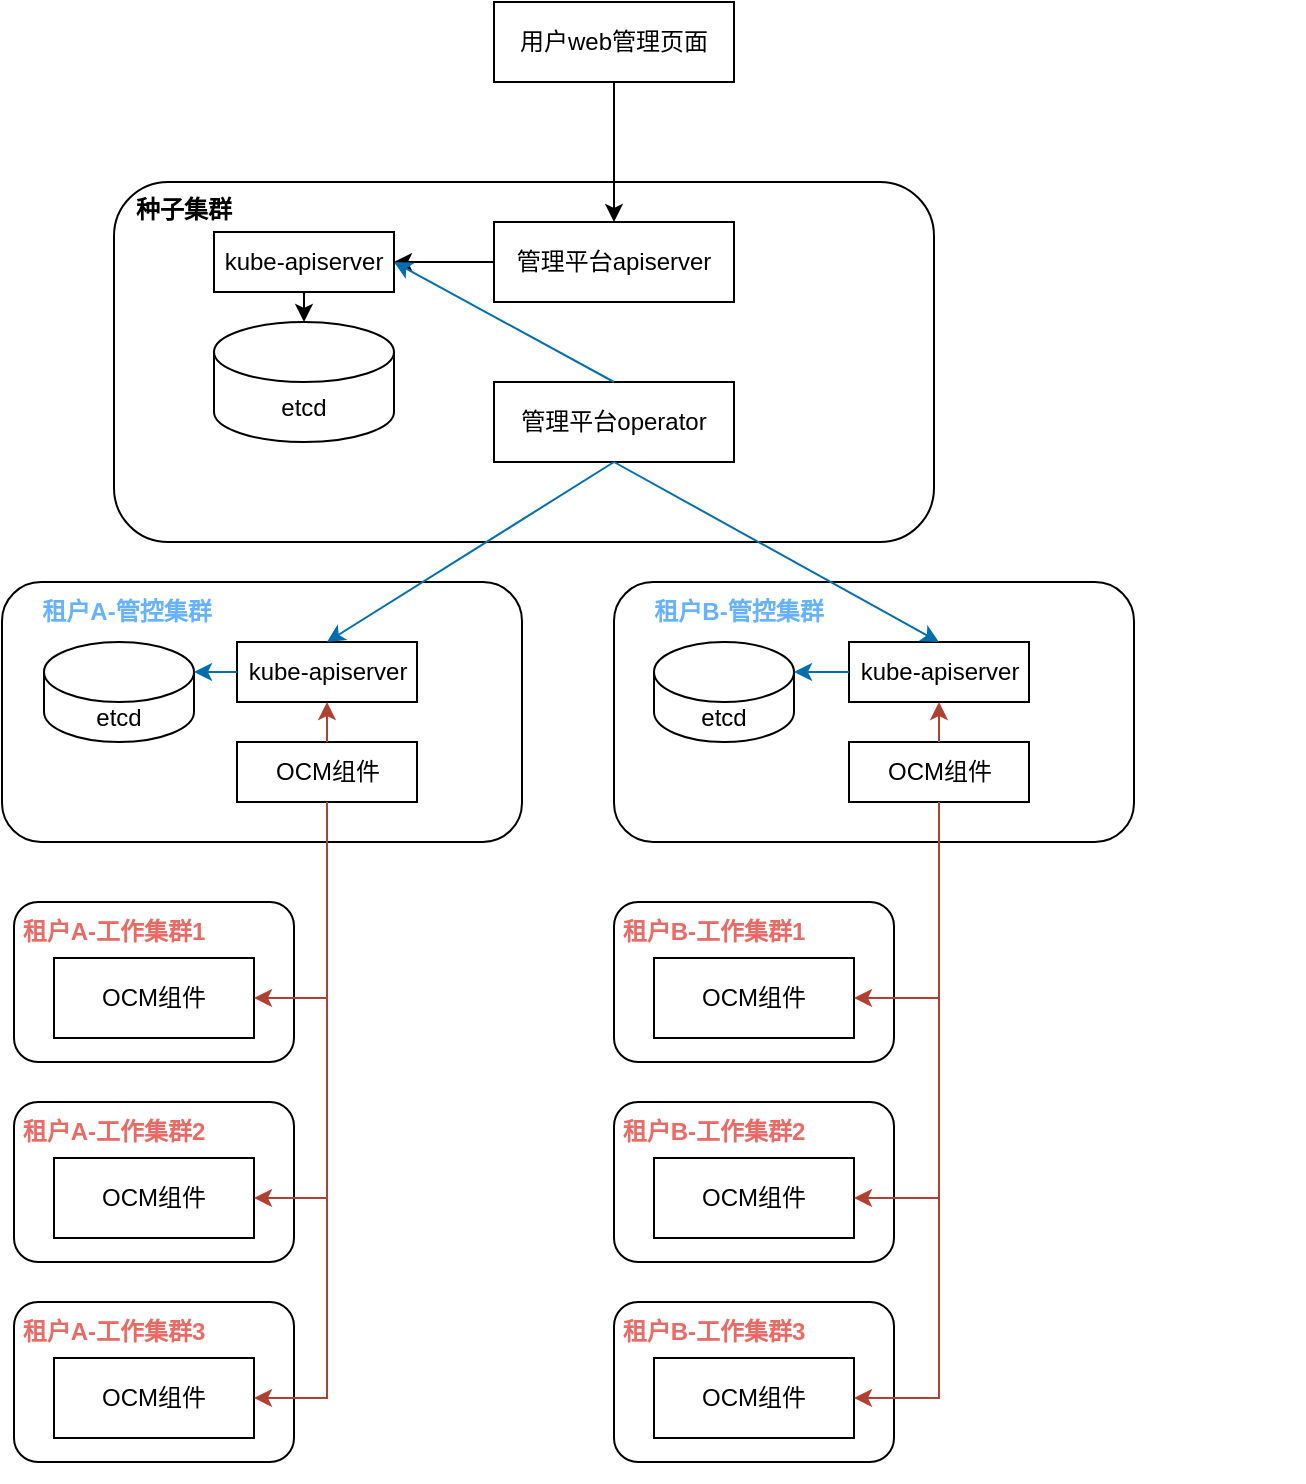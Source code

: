 <mxfile version="22.0.0" type="github" pages="4">
  <diagram name="第 1 页" id="I3tvPYe_hqUNP-2u3Nn1">
    <mxGraphModel dx="910" dy="506" grid="1" gridSize="10" guides="1" tooltips="1" connect="1" arrows="1" fold="1" page="1" pageScale="1" pageWidth="827" pageHeight="1169" math="0" shadow="0">
      <root>
        <mxCell id="0" />
        <mxCell id="1" parent="0" />
        <mxCell id="ROSaBn7puyKcPRpW4NTf-108" value="" style="rounded=1;whiteSpace=wrap;html=1;" parent="1" vertex="1">
          <mxGeometry x="160" y="640" width="140" height="80" as="geometry" />
        </mxCell>
        <mxCell id="ROSaBn7puyKcPRpW4NTf-6" value="" style="rounded=1;whiteSpace=wrap;html=1;" parent="1" vertex="1">
          <mxGeometry x="210" y="280" width="410" height="180" as="geometry" />
        </mxCell>
        <mxCell id="ROSaBn7puyKcPRpW4NTf-3" value="用户web管理页面" style="rounded=0;whiteSpace=wrap;html=1;" parent="1" vertex="1">
          <mxGeometry x="400" y="190" width="120" height="40" as="geometry" />
        </mxCell>
        <mxCell id="ROSaBn7puyKcPRpW4NTf-5" value="管理平台apiserver" style="rounded=0;whiteSpace=wrap;html=1;" parent="1" vertex="1">
          <mxGeometry x="400" y="300" width="120" height="40" as="geometry" />
        </mxCell>
        <mxCell id="ROSaBn7puyKcPRpW4NTf-7" value="管理平台operator" style="rounded=0;whiteSpace=wrap;html=1;" parent="1" vertex="1">
          <mxGeometry x="400" y="380" width="120" height="40" as="geometry" />
        </mxCell>
        <mxCell id="ROSaBn7puyKcPRpW4NTf-8" value="etcd" style="shape=cylinder3;whiteSpace=wrap;html=1;boundedLbl=1;backgroundOutline=1;size=15;" parent="1" vertex="1">
          <mxGeometry x="260" y="350" width="90" height="60" as="geometry" />
        </mxCell>
        <mxCell id="ROSaBn7puyKcPRpW4NTf-9" value="&lt;b&gt;种子集群&lt;/b&gt;" style="text;html=1;strokeColor=none;fillColor=none;align=center;verticalAlign=middle;whiteSpace=wrap;rounded=0;" parent="1" vertex="1">
          <mxGeometry x="210" y="284" width="70" height="20" as="geometry" />
        </mxCell>
        <mxCell id="ROSaBn7puyKcPRpW4NTf-10" value="" style="endArrow=classic;html=1;rounded=0;exitX=0;exitY=0.5;exitDx=0;exitDy=0;entryX=1;entryY=0.5;entryDx=0;entryDy=0;" parent="1" source="ROSaBn7puyKcPRpW4NTf-5" target="LEN9RkDW1CYu-k2yQWUM-1" edge="1">
          <mxGeometry width="50" height="50" relative="1" as="geometry">
            <mxPoint x="50" y="390" as="sourcePoint" />
            <mxPoint x="100" y="340" as="targetPoint" />
          </mxGeometry>
        </mxCell>
        <mxCell id="ROSaBn7puyKcPRpW4NTf-11" value="" style="endArrow=classic;html=1;rounded=0;exitX=0.5;exitY=1;exitDx=0;exitDy=0;" parent="1" source="ROSaBn7puyKcPRpW4NTf-3" target="ROSaBn7puyKcPRpW4NTf-5" edge="1">
          <mxGeometry width="50" height="50" relative="1" as="geometry">
            <mxPoint x="630" y="220" as="sourcePoint" />
            <mxPoint x="680" y="170" as="targetPoint" />
          </mxGeometry>
        </mxCell>
        <mxCell id="ROSaBn7puyKcPRpW4NTf-12" value="" style="endArrow=classic;html=1;rounded=0;entryX=1;entryY=0.5;entryDx=0;entryDy=0;fillColor=#1ba1e2;strokeColor=#006EAF;exitX=0.5;exitY=0;exitDx=0;exitDy=0;" parent="1" source="ROSaBn7puyKcPRpW4NTf-7" target="LEN9RkDW1CYu-k2yQWUM-1" edge="1">
          <mxGeometry width="50" height="50" relative="1" as="geometry">
            <mxPoint x="570" y="580" as="sourcePoint" />
            <mxPoint x="620" y="530" as="targetPoint" />
          </mxGeometry>
        </mxCell>
        <mxCell id="ROSaBn7puyKcPRpW4NTf-35" value="" style="group" parent="1" vertex="1" connectable="0">
          <mxGeometry x="190" y="490" width="615" height="440" as="geometry" />
        </mxCell>
        <mxCell id="ROSaBn7puyKcPRpW4NTf-36" value="" style="rounded=1;whiteSpace=wrap;html=1;" parent="ROSaBn7puyKcPRpW4NTf-35" vertex="1">
          <mxGeometry x="-36" y="-10" width="260" height="130" as="geometry" />
        </mxCell>
        <mxCell id="ROSaBn7puyKcPRpW4NTf-38" value="OCM组件" style="rounded=0;whiteSpace=wrap;html=1;" parent="ROSaBn7puyKcPRpW4NTf-35" vertex="1">
          <mxGeometry x="81.5" y="70" width="90" height="30" as="geometry" />
        </mxCell>
        <mxCell id="ROSaBn7puyKcPRpW4NTf-40" value="kube-apiserver" style="rounded=0;whiteSpace=wrap;html=1;" parent="ROSaBn7puyKcPRpW4NTf-35" vertex="1">
          <mxGeometry x="81.5" y="20" width="90" height="30" as="geometry" />
        </mxCell>
        <mxCell id="ROSaBn7puyKcPRpW4NTf-42" value="&lt;font&gt;&lt;b&gt;租户A-管控集群&lt;/b&gt;&lt;/font&gt;" style="text;html=1;strokeColor=none;fillColor=none;align=center;verticalAlign=middle;whiteSpace=wrap;rounded=0;fontColor=#66B2FF;" parent="ROSaBn7puyKcPRpW4NTf-35" vertex="1">
          <mxGeometry x="-21" y="-10" width="95" height="30" as="geometry" />
        </mxCell>
        <mxCell id="ROSaBn7puyKcPRpW4NTf-71" value="etcd" style="shape=cylinder3;whiteSpace=wrap;html=1;boundedLbl=1;backgroundOutline=1;size=15;" parent="ROSaBn7puyKcPRpW4NTf-35" vertex="1">
          <mxGeometry x="-15" y="20" width="75" height="50" as="geometry" />
        </mxCell>
        <mxCell id="ROSaBn7puyKcPRpW4NTf-78" value="" style="rounded=1;whiteSpace=wrap;html=1;" parent="ROSaBn7puyKcPRpW4NTf-35" vertex="1">
          <mxGeometry x="270" y="-10" width="260" height="130" as="geometry" />
        </mxCell>
        <mxCell id="ROSaBn7puyKcPRpW4NTf-79" value="OCM组件" style="rounded=0;whiteSpace=wrap;html=1;" parent="ROSaBn7puyKcPRpW4NTf-35" vertex="1">
          <mxGeometry x="387.5" y="70" width="90" height="30" as="geometry" />
        </mxCell>
        <mxCell id="ROSaBn7puyKcPRpW4NTf-80" value="kube-apiserver" style="rounded=0;whiteSpace=wrap;html=1;" parent="ROSaBn7puyKcPRpW4NTf-35" vertex="1">
          <mxGeometry x="387.5" y="20" width="90" height="30" as="geometry" />
        </mxCell>
        <mxCell id="ROSaBn7puyKcPRpW4NTf-81" value="&lt;font&gt;&lt;b&gt;租户B-管控集群&lt;/b&gt;&lt;/font&gt;" style="text;html=1;strokeColor=none;fillColor=none;align=center;verticalAlign=middle;whiteSpace=wrap;rounded=0;fontColor=#66B2FF;" parent="ROSaBn7puyKcPRpW4NTf-35" vertex="1">
          <mxGeometry x="285" y="-10" width="95" height="30" as="geometry" />
        </mxCell>
        <mxCell id="ROSaBn7puyKcPRpW4NTf-82" value="etcd" style="shape=cylinder3;whiteSpace=wrap;html=1;boundedLbl=1;backgroundOutline=1;size=15;" parent="ROSaBn7puyKcPRpW4NTf-35" vertex="1">
          <mxGeometry x="290" y="20" width="70" height="50" as="geometry" />
        </mxCell>
        <mxCell id="ROSaBn7puyKcPRpW4NTf-109" value="&lt;font color=&quot;#ea6b66&quot;&gt;&lt;b&gt;租户A-工作集群1&lt;/b&gt;&lt;/font&gt;" style="text;html=1;strokeColor=none;fillColor=none;align=center;verticalAlign=middle;whiteSpace=wrap;rounded=0;" parent="ROSaBn7puyKcPRpW4NTf-35" vertex="1">
          <mxGeometry x="-30" y="150" width="100" height="30" as="geometry" />
        </mxCell>
        <mxCell id="ROSaBn7puyKcPRpW4NTf-118" value="" style="rounded=1;whiteSpace=wrap;html=1;" parent="ROSaBn7puyKcPRpW4NTf-35" vertex="1">
          <mxGeometry x="270" y="150" width="140" height="80" as="geometry" />
        </mxCell>
        <mxCell id="ROSaBn7puyKcPRpW4NTf-119" value="&lt;font color=&quot;#ea6b66&quot;&gt;&lt;b&gt;租户B-工作集群1&lt;/b&gt;&lt;/font&gt;" style="text;html=1;strokeColor=none;fillColor=none;align=center;verticalAlign=middle;whiteSpace=wrap;rounded=0;" parent="ROSaBn7puyKcPRpW4NTf-35" vertex="1">
          <mxGeometry x="270" y="150" width="100" height="30" as="geometry" />
        </mxCell>
        <mxCell id="ROSaBn7puyKcPRpW4NTf-120" value="OCM组件" style="rounded=0;whiteSpace=wrap;html=1;" parent="ROSaBn7puyKcPRpW4NTf-35" vertex="1">
          <mxGeometry x="290" y="178" width="100" height="40" as="geometry" />
        </mxCell>
        <mxCell id="ROSaBn7puyKcPRpW4NTf-121" value="" style="rounded=1;whiteSpace=wrap;html=1;" parent="ROSaBn7puyKcPRpW4NTf-35" vertex="1">
          <mxGeometry x="270" y="250" width="140" height="80" as="geometry" />
        </mxCell>
        <mxCell id="ROSaBn7puyKcPRpW4NTf-122" value="&lt;font color=&quot;#ea6b66&quot;&gt;&lt;b&gt;租户B-工作集群2&lt;/b&gt;&lt;/font&gt;" style="text;html=1;strokeColor=none;fillColor=none;align=center;verticalAlign=middle;whiteSpace=wrap;rounded=0;" parent="ROSaBn7puyKcPRpW4NTf-35" vertex="1">
          <mxGeometry x="270" y="250" width="100" height="30" as="geometry" />
        </mxCell>
        <mxCell id="ROSaBn7puyKcPRpW4NTf-123" value="OCM组件" style="rounded=0;whiteSpace=wrap;html=1;" parent="ROSaBn7puyKcPRpW4NTf-35" vertex="1">
          <mxGeometry x="290" y="278" width="100" height="40" as="geometry" />
        </mxCell>
        <mxCell id="ROSaBn7puyKcPRpW4NTf-124" value="" style="rounded=1;whiteSpace=wrap;html=1;" parent="ROSaBn7puyKcPRpW4NTf-35" vertex="1">
          <mxGeometry x="270" y="350" width="140" height="80" as="geometry" />
        </mxCell>
        <mxCell id="ROSaBn7puyKcPRpW4NTf-125" value="&lt;font color=&quot;#ea6b66&quot;&gt;&lt;b&gt;租户B-工作集群3&lt;/b&gt;&lt;/font&gt;" style="text;html=1;strokeColor=none;fillColor=none;align=center;verticalAlign=middle;whiteSpace=wrap;rounded=0;" parent="ROSaBn7puyKcPRpW4NTf-35" vertex="1">
          <mxGeometry x="270" y="350" width="100" height="30" as="geometry" />
        </mxCell>
        <mxCell id="ROSaBn7puyKcPRpW4NTf-126" value="OCM组件" style="rounded=0;whiteSpace=wrap;html=1;" parent="ROSaBn7puyKcPRpW4NTf-35" vertex="1">
          <mxGeometry x="290" y="378" width="100" height="40" as="geometry" />
        </mxCell>
        <mxCell id="ROSaBn7puyKcPRpW4NTf-127" value="" style="endArrow=classic;html=1;rounded=0;exitX=0.5;exitY=1;exitDx=0;exitDy=0;entryX=1;entryY=0.5;entryDx=0;entryDy=0;edgeStyle=orthogonalEdgeStyle;fillColor=#fad9d5;strokeColor=#ae4132;" parent="ROSaBn7puyKcPRpW4NTf-35" source="ROSaBn7puyKcPRpW4NTf-79" target="ROSaBn7puyKcPRpW4NTf-120" edge="1">
          <mxGeometry width="50" height="50" relative="1" as="geometry">
            <mxPoint x="580" y="290" as="sourcePoint" />
            <mxPoint x="630" y="240" as="targetPoint" />
          </mxGeometry>
        </mxCell>
        <mxCell id="ROSaBn7puyKcPRpW4NTf-128" value="" style="endArrow=classic;html=1;rounded=0;exitX=0.5;exitY=1;exitDx=0;exitDy=0;entryX=1;entryY=0.5;entryDx=0;entryDy=0;edgeStyle=orthogonalEdgeStyle;fillColor=#fad9d5;strokeColor=#ae4132;" parent="ROSaBn7puyKcPRpW4NTf-35" source="ROSaBn7puyKcPRpW4NTf-79" target="ROSaBn7puyKcPRpW4NTf-123" edge="1">
          <mxGeometry width="50" height="50" relative="1" as="geometry">
            <mxPoint x="443" y="110" as="sourcePoint" />
            <mxPoint x="400" y="208" as="targetPoint" />
          </mxGeometry>
        </mxCell>
        <mxCell id="ROSaBn7puyKcPRpW4NTf-129" value="" style="endArrow=classic;html=1;rounded=0;entryX=1;entryY=0.5;entryDx=0;entryDy=0;edgeStyle=orthogonalEdgeStyle;fillColor=#fad9d5;strokeColor=#ae4132;" parent="ROSaBn7puyKcPRpW4NTf-35" source="ROSaBn7puyKcPRpW4NTf-79" target="ROSaBn7puyKcPRpW4NTf-126" edge="1">
          <mxGeometry width="50" height="50" relative="1" as="geometry">
            <mxPoint x="443" y="110" as="sourcePoint" />
            <mxPoint x="400" y="308" as="targetPoint" />
          </mxGeometry>
        </mxCell>
        <mxCell id="ROSaBn7puyKcPRpW4NTf-130" value="" style="endArrow=classic;html=1;rounded=0;exitX=0;exitY=0.5;exitDx=0;exitDy=0;entryX=1;entryY=0;entryDx=0;entryDy=15;entryPerimeter=0;fillColor=#1ba1e2;strokeColor=#006EAF;" parent="ROSaBn7puyKcPRpW4NTf-35" source="ROSaBn7puyKcPRpW4NTf-40" target="ROSaBn7puyKcPRpW4NTf-71" edge="1">
          <mxGeometry width="50" height="50" relative="1" as="geometry">
            <mxPoint x="190" y="210" as="sourcePoint" />
            <mxPoint x="240" y="160" as="targetPoint" />
          </mxGeometry>
        </mxCell>
        <mxCell id="ROSaBn7puyKcPRpW4NTf-131" value="" style="endArrow=classic;html=1;rounded=0;fillColor=#fad9d5;strokeColor=#ae4132;entryX=0.5;entryY=1;entryDx=0;entryDy=0;exitX=0.5;exitY=0;exitDx=0;exitDy=0;" parent="ROSaBn7puyKcPRpW4NTf-35" source="ROSaBn7puyKcPRpW4NTf-38" target="ROSaBn7puyKcPRpW4NTf-40" edge="1">
          <mxGeometry width="50" height="50" relative="1" as="geometry">
            <mxPoint x="170" y="190" as="sourcePoint" />
            <mxPoint x="220" y="140" as="targetPoint" />
          </mxGeometry>
        </mxCell>
        <mxCell id="ROSaBn7puyKcPRpW4NTf-132" value="" style="endArrow=classic;html=1;rounded=0;exitX=0;exitY=0.5;exitDx=0;exitDy=0;entryX=1;entryY=0;entryDx=0;entryDy=15;entryPerimeter=0;fillColor=#1ba1e2;strokeColor=#006EAF;" parent="ROSaBn7puyKcPRpW4NTf-35" source="ROSaBn7puyKcPRpW4NTf-80" target="ROSaBn7puyKcPRpW4NTf-82" edge="1">
          <mxGeometry width="50" height="50" relative="1" as="geometry">
            <mxPoint x="620" as="sourcePoint" />
            <mxPoint x="670" y="-50" as="targetPoint" />
          </mxGeometry>
        </mxCell>
        <mxCell id="LEN9RkDW1CYu-k2yQWUM-2" value="" style="endArrow=classic;html=1;rounded=0;fillColor=#fad9d5;strokeColor=#ae4132;entryX=0.5;entryY=1;entryDx=0;entryDy=0;exitX=0.5;exitY=0;exitDx=0;exitDy=0;" parent="ROSaBn7puyKcPRpW4NTf-35" source="ROSaBn7puyKcPRpW4NTf-79" target="ROSaBn7puyKcPRpW4NTf-80" edge="1">
          <mxGeometry width="50" height="50" relative="1" as="geometry">
            <mxPoint x="137" y="80" as="sourcePoint" />
            <mxPoint x="137" y="60" as="targetPoint" />
          </mxGeometry>
        </mxCell>
        <mxCell id="ROSaBn7puyKcPRpW4NTf-15" value="" style="endArrow=classic;html=1;rounded=0;exitX=0.5;exitY=1;exitDx=0;exitDy=0;entryX=0.5;entryY=0;entryDx=0;entryDy=0;fillColor=#1ba1e2;strokeColor=#006EAF;" parent="1" source="ROSaBn7puyKcPRpW4NTf-7" target="ROSaBn7puyKcPRpW4NTf-40" edge="1">
          <mxGeometry width="50" height="50" relative="1" as="geometry">
            <mxPoint x="500" y="600" as="sourcePoint" />
            <mxPoint x="426.957" y="515" as="targetPoint" />
          </mxGeometry>
        </mxCell>
        <mxCell id="ROSaBn7puyKcPRpW4NTf-83" value="" style="endArrow=classic;html=1;rounded=0;entryX=0.5;entryY=0;entryDx=0;entryDy=0;fillColor=#1ba1e2;strokeColor=#006EAF;" parent="1" target="ROSaBn7puyKcPRpW4NTf-80" edge="1">
          <mxGeometry width="50" height="50" relative="1" as="geometry">
            <mxPoint x="460" y="420" as="sourcePoint" />
            <mxPoint x="343" y="550" as="targetPoint" />
          </mxGeometry>
        </mxCell>
        <mxCell id="ROSaBn7puyKcPRpW4NTf-106" value="OCM组件" style="rounded=0;whiteSpace=wrap;html=1;" parent="1" vertex="1">
          <mxGeometry x="180" y="668" width="100" height="40" as="geometry" />
        </mxCell>
        <mxCell id="ROSaBn7puyKcPRpW4NTf-107" value="" style="endArrow=classic;html=1;rounded=0;exitX=0.5;exitY=1;exitDx=0;exitDy=0;entryX=1;entryY=0.5;entryDx=0;entryDy=0;edgeStyle=orthogonalEdgeStyle;fillColor=#fad9d5;strokeColor=#ae4132;" parent="1" source="ROSaBn7puyKcPRpW4NTf-38" target="ROSaBn7puyKcPRpW4NTf-106" edge="1">
          <mxGeometry width="50" height="50" relative="1" as="geometry">
            <mxPoint x="480" y="750" as="sourcePoint" />
            <mxPoint x="530" y="700" as="targetPoint" />
          </mxGeometry>
        </mxCell>
        <mxCell id="ROSaBn7puyKcPRpW4NTf-110" value="" style="rounded=1;whiteSpace=wrap;html=1;" parent="1" vertex="1">
          <mxGeometry x="160" y="740" width="140" height="80" as="geometry" />
        </mxCell>
        <mxCell id="ROSaBn7puyKcPRpW4NTf-111" value="&lt;font color=&quot;#ea6b66&quot;&gt;&lt;b&gt;租户A-工作集群2&lt;/b&gt;&lt;/font&gt;" style="text;html=1;strokeColor=none;fillColor=none;align=center;verticalAlign=middle;whiteSpace=wrap;rounded=0;" parent="1" vertex="1">
          <mxGeometry x="160" y="740" width="100" height="30" as="geometry" />
        </mxCell>
        <mxCell id="ROSaBn7puyKcPRpW4NTf-112" value="OCM组件" style="rounded=0;whiteSpace=wrap;html=1;" parent="1" vertex="1">
          <mxGeometry x="180" y="768" width="100" height="40" as="geometry" />
        </mxCell>
        <mxCell id="ROSaBn7puyKcPRpW4NTf-113" value="" style="rounded=1;whiteSpace=wrap;html=1;" parent="1" vertex="1">
          <mxGeometry x="160" y="840" width="140" height="80" as="geometry" />
        </mxCell>
        <mxCell id="ROSaBn7puyKcPRpW4NTf-114" value="&lt;font color=&quot;#ea6b66&quot;&gt;&lt;b&gt;租户A-工作集群3&lt;/b&gt;&lt;/font&gt;" style="text;html=1;strokeColor=none;fillColor=none;align=center;verticalAlign=middle;whiteSpace=wrap;rounded=0;" parent="1" vertex="1">
          <mxGeometry x="160" y="840" width="100" height="30" as="geometry" />
        </mxCell>
        <mxCell id="ROSaBn7puyKcPRpW4NTf-115" value="OCM组件" style="rounded=0;whiteSpace=wrap;html=1;" parent="1" vertex="1">
          <mxGeometry x="180" y="868" width="100" height="40" as="geometry" />
        </mxCell>
        <mxCell id="ROSaBn7puyKcPRpW4NTf-116" value="" style="endArrow=classic;html=1;rounded=0;exitX=0.5;exitY=1;exitDx=0;exitDy=0;entryX=1;entryY=0.5;entryDx=0;entryDy=0;edgeStyle=orthogonalEdgeStyle;fillColor=#fad9d5;strokeColor=#ae4132;" parent="1" source="ROSaBn7puyKcPRpW4NTf-38" target="ROSaBn7puyKcPRpW4NTf-112" edge="1">
          <mxGeometry width="50" height="50" relative="1" as="geometry">
            <mxPoint x="400" y="790" as="sourcePoint" />
            <mxPoint x="450" y="740" as="targetPoint" />
          </mxGeometry>
        </mxCell>
        <mxCell id="ROSaBn7puyKcPRpW4NTf-117" value="" style="endArrow=classic;html=1;rounded=0;exitX=0.5;exitY=1;exitDx=0;exitDy=0;entryX=1;entryY=0.5;entryDx=0;entryDy=0;edgeStyle=orthogonalEdgeStyle;fillColor=#fad9d5;strokeColor=#ae4132;" parent="1" source="ROSaBn7puyKcPRpW4NTf-38" target="ROSaBn7puyKcPRpW4NTf-115" edge="1">
          <mxGeometry width="50" height="50" relative="1" as="geometry">
            <mxPoint x="327" y="600" as="sourcePoint" />
            <mxPoint x="290" y="798" as="targetPoint" />
          </mxGeometry>
        </mxCell>
        <mxCell id="ROSaBn7puyKcPRpW4NTf-134" style="edgeStyle=orthogonalEdgeStyle;rounded=0;orthogonalLoop=1;jettySize=auto;html=1;exitX=0.5;exitY=1;exitDx=0;exitDy=0;" parent="1" source="ROSaBn7puyKcPRpW4NTf-9" target="ROSaBn7puyKcPRpW4NTf-9" edge="1">
          <mxGeometry relative="1" as="geometry" />
        </mxCell>
        <mxCell id="LEN9RkDW1CYu-k2yQWUM-1" value="kube-apiserver" style="rounded=0;whiteSpace=wrap;html=1;" parent="1" vertex="1">
          <mxGeometry x="260" y="305" width="90" height="30" as="geometry" />
        </mxCell>
        <mxCell id="LEN9RkDW1CYu-k2yQWUM-3" value="" style="endArrow=classic;html=1;rounded=0;exitX=0.5;exitY=1;exitDx=0;exitDy=0;entryX=0.5;entryY=0;entryDx=0;entryDy=0;entryPerimeter=0;" parent="1" source="LEN9RkDW1CYu-k2yQWUM-1" target="ROSaBn7puyKcPRpW4NTf-8" edge="1">
          <mxGeometry width="50" height="50" relative="1" as="geometry">
            <mxPoint x="410" y="330" as="sourcePoint" />
            <mxPoint x="360" y="330" as="targetPoint" />
          </mxGeometry>
        </mxCell>
      </root>
    </mxGraphModel>
  </diagram>
  <diagram name="第 1 页 的副本" id="-wDqcP_Z-9ZeJVgn1YTT">
    <mxGraphModel dx="1399" dy="780" grid="1" gridSize="10" guides="1" tooltips="1" connect="1" arrows="1" fold="1" page="1" pageScale="1" pageWidth="827" pageHeight="1169" math="0" shadow="0">
      <root>
        <mxCell id="WfjRmUsj9idIZMXvpsg1-0" />
        <mxCell id="WfjRmUsj9idIZMXvpsg1-1" parent="WfjRmUsj9idIZMXvpsg1-0" />
        <mxCell id="H6F04bBXB8hRiF_oLVBy-33" value="" style="group" vertex="1" connectable="0" parent="WfjRmUsj9idIZMXvpsg1-1">
          <mxGeometry x="60" y="508" width="280" height="520" as="geometry" />
        </mxCell>
        <mxCell id="H6F04bBXB8hRiF_oLVBy-14" value="" style="group" vertex="1" connectable="0" parent="H6F04bBXB8hRiF_oLVBy-33">
          <mxGeometry width="280" height="130" as="geometry" />
        </mxCell>
        <mxCell id="WfjRmUsj9idIZMXvpsg1-13" value="" style="rounded=1;whiteSpace=wrap;html=1;" vertex="1" parent="H6F04bBXB8hRiF_oLVBy-14">
          <mxGeometry width="280" height="130" as="geometry" />
        </mxCell>
        <mxCell id="WfjRmUsj9idIZMXvpsg1-14" value="OCM组件" style="rounded=0;whiteSpace=wrap;html=1;fontSize=10;fillColor=#dae8fc;strokeColor=#6c8ebf;" vertex="1" parent="H6F04bBXB8hRiF_oLVBy-14">
          <mxGeometry x="194" y="80" width="80" height="30" as="geometry" />
        </mxCell>
        <mxCell id="WfjRmUsj9idIZMXvpsg1-15" value="kube-apiserver" style="rounded=0;whiteSpace=wrap;html=1;" vertex="1" parent="H6F04bBXB8hRiF_oLVBy-14">
          <mxGeometry x="127.5" y="30" width="90" height="30" as="geometry" />
        </mxCell>
        <mxCell id="WfjRmUsj9idIZMXvpsg1-16" value="&lt;font&gt;&lt;b&gt;租户A-管控集群&lt;/b&gt;&lt;/font&gt;" style="text;html=1;strokeColor=none;fillColor=none;align=center;verticalAlign=middle;whiteSpace=wrap;rounded=0;fontColor=#66B2FF;" vertex="1" parent="H6F04bBXB8hRiF_oLVBy-14">
          <mxGeometry x="25" width="95" height="30" as="geometry" />
        </mxCell>
        <mxCell id="WfjRmUsj9idIZMXvpsg1-37" value="" style="endArrow=classic;html=1;rounded=0;fillColor=#fad9d5;strokeColor=#ae4132;entryX=0.5;entryY=1;entryDx=0;entryDy=0;exitX=0.5;exitY=0;exitDx=0;exitDy=0;" edge="1" parent="H6F04bBXB8hRiF_oLVBy-14" source="WfjRmUsj9idIZMXvpsg1-14" target="WfjRmUsj9idIZMXvpsg1-15">
          <mxGeometry width="50" height="50" relative="1" as="geometry">
            <mxPoint x="216" y="200" as="sourcePoint" />
            <mxPoint x="266" y="150" as="targetPoint" />
          </mxGeometry>
        </mxCell>
        <mxCell id="H6F04bBXB8hRiF_oLVBy-6" value="kubevela组件" style="rounded=0;whiteSpace=wrap;html=1;fontSize=10;fillColor=#dae8fc;strokeColor=#6c8ebf;" vertex="1" parent="H6F04bBXB8hRiF_oLVBy-14">
          <mxGeometry x="83" y="80" width="80" height="30" as="geometry" />
        </mxCell>
        <mxCell id="H6F04bBXB8hRiF_oLVBy-7" value="" style="endArrow=classic;html=1;rounded=0;entryX=0.5;entryY=1;entryDx=0;entryDy=0;exitX=0.5;exitY=0;exitDx=0;exitDy=0;" edge="1" parent="H6F04bBXB8hRiF_oLVBy-14" source="H6F04bBXB8hRiF_oLVBy-6" target="WfjRmUsj9idIZMXvpsg1-15">
          <mxGeometry width="50" height="50" relative="1" as="geometry">
            <mxPoint x="336" y="150" as="sourcePoint" />
            <mxPoint x="386" y="100" as="targetPoint" />
          </mxGeometry>
        </mxCell>
        <mxCell id="WfjRmUsj9idIZMXvpsg1-17" value="etcd" style="shape=cylinder3;whiteSpace=wrap;html=1;boundedLbl=1;backgroundOutline=1;size=15;" vertex="1" parent="H6F04bBXB8hRiF_oLVBy-14">
          <mxGeometry x="11" y="30" width="75" height="50" as="geometry" />
        </mxCell>
        <mxCell id="WfjRmUsj9idIZMXvpsg1-36" value="" style="endArrow=classic;html=1;rounded=0;exitX=0;exitY=0.5;exitDx=0;exitDy=0;entryX=1;entryY=0;entryDx=0;entryDy=15;entryPerimeter=0;fillColor=#1ba1e2;strokeColor=#006EAF;" edge="1" parent="H6F04bBXB8hRiF_oLVBy-14" source="WfjRmUsj9idIZMXvpsg1-15" target="WfjRmUsj9idIZMXvpsg1-17">
          <mxGeometry width="50" height="50" relative="1" as="geometry">
            <mxPoint x="246" y="220" as="sourcePoint" />
            <mxPoint x="296" y="170" as="targetPoint" />
          </mxGeometry>
        </mxCell>
        <mxCell id="H6F04bBXB8hRiF_oLVBy-13" value="" style="group" vertex="1" connectable="0" parent="H6F04bBXB8hRiF_oLVBy-33">
          <mxGeometry y="170" width="250" height="90" as="geometry" />
        </mxCell>
        <mxCell id="WfjRmUsj9idIZMXvpsg1-2" value="" style="rounded=1;whiteSpace=wrap;html=1;" vertex="1" parent="H6F04bBXB8hRiF_oLVBy-13">
          <mxGeometry width="250" height="90" as="geometry" />
        </mxCell>
        <mxCell id="WfjRmUsj9idIZMXvpsg1-42" value="OCM组件" style="rounded=0;whiteSpace=wrap;html=1;fillColor=#dae8fc;strokeColor=#6c8ebf;" vertex="1" parent="H6F04bBXB8hRiF_oLVBy-13">
          <mxGeometry x="159" y="41" width="60" height="28" as="geometry" />
        </mxCell>
        <mxCell id="WfjRmUsj9idIZMXvpsg1-23" value="&lt;font color=&quot;#ea6b66&quot;&gt;&lt;b&gt;租户A-工作集群1&lt;/b&gt;&lt;/font&gt;" style="text;html=1;strokeColor=none;fillColor=none;align=center;verticalAlign=middle;whiteSpace=wrap;rounded=0;" vertex="1" parent="H6F04bBXB8hRiF_oLVBy-13">
          <mxGeometry width="100" height="30" as="geometry" />
        </mxCell>
        <mxCell id="H6F04bBXB8hRiF_oLVBy-9" value="kube-apiserver" style="rounded=0;whiteSpace=wrap;html=1;" vertex="1" parent="H6F04bBXB8hRiF_oLVBy-13">
          <mxGeometry x="75" y="41" width="67" height="29" as="geometry" />
        </mxCell>
        <mxCell id="H6F04bBXB8hRiF_oLVBy-10" value="etcd" style="shape=cylinder3;whiteSpace=wrap;html=1;boundedLbl=1;backgroundOutline=1;size=15;" vertex="1" parent="H6F04bBXB8hRiF_oLVBy-13">
          <mxGeometry x="7" y="32" width="50" height="47" as="geometry" />
        </mxCell>
        <mxCell id="H6F04bBXB8hRiF_oLVBy-11" value="" style="endArrow=classic;html=1;rounded=0;entryX=1;entryY=0.5;entryDx=0;entryDy=0;exitX=0;exitY=0.5;exitDx=0;exitDy=0;" edge="1" parent="H6F04bBXB8hRiF_oLVBy-13" source="WfjRmUsj9idIZMXvpsg1-42" target="H6F04bBXB8hRiF_oLVBy-9">
          <mxGeometry width="50" height="50" relative="1" as="geometry">
            <mxPoint x="173" y="160" as="sourcePoint" />
            <mxPoint x="223" y="110" as="targetPoint" />
          </mxGeometry>
        </mxCell>
        <mxCell id="H6F04bBXB8hRiF_oLVBy-12" value="" style="endArrow=classic;html=1;rounded=0;entryX=1;entryY=0.5;entryDx=0;entryDy=0;exitX=0;exitY=0.5;exitDx=0;exitDy=0;entryPerimeter=0;" edge="1" parent="H6F04bBXB8hRiF_oLVBy-13" source="H6F04bBXB8hRiF_oLVBy-9" target="H6F04bBXB8hRiF_oLVBy-10">
          <mxGeometry width="50" height="50" relative="1" as="geometry">
            <mxPoint x="169" y="65" as="sourcePoint" />
            <mxPoint x="150" y="65" as="targetPoint" />
          </mxGeometry>
        </mxCell>
        <mxCell id="WfjRmUsj9idIZMXvpsg1-43" value="" style="endArrow=classic;html=1;rounded=0;exitX=0.5;exitY=1;exitDx=0;exitDy=0;entryX=1;entryY=0.5;entryDx=0;entryDy=0;edgeStyle=orthogonalEdgeStyle;fillColor=#fad9d5;strokeColor=#ae4132;" edge="1" parent="H6F04bBXB8hRiF_oLVBy-33" source="WfjRmUsj9idIZMXvpsg1-14" target="WfjRmUsj9idIZMXvpsg1-42">
          <mxGeometry width="50" height="50" relative="1" as="geometry">
            <mxPoint x="450" y="250" as="sourcePoint" />
            <mxPoint x="500" y="200" as="targetPoint" />
          </mxGeometry>
        </mxCell>
        <mxCell id="H6F04bBXB8hRiF_oLVBy-15" value="" style="group" vertex="1" connectable="0" parent="H6F04bBXB8hRiF_oLVBy-33">
          <mxGeometry y="300" width="250" height="90" as="geometry" />
        </mxCell>
        <mxCell id="H6F04bBXB8hRiF_oLVBy-16" value="" style="rounded=1;whiteSpace=wrap;html=1;" vertex="1" parent="H6F04bBXB8hRiF_oLVBy-15">
          <mxGeometry width="250" height="90" as="geometry" />
        </mxCell>
        <mxCell id="H6F04bBXB8hRiF_oLVBy-17" value="OCM组件" style="rounded=0;whiteSpace=wrap;html=1;fillColor=#dae8fc;strokeColor=#6c8ebf;" vertex="1" parent="H6F04bBXB8hRiF_oLVBy-15">
          <mxGeometry x="159" y="41" width="60" height="28" as="geometry" />
        </mxCell>
        <mxCell id="H6F04bBXB8hRiF_oLVBy-18" value="&lt;font color=&quot;#ea6b66&quot;&gt;&lt;b&gt;租户A-工作集群2&lt;/b&gt;&lt;/font&gt;" style="text;html=1;strokeColor=none;fillColor=none;align=center;verticalAlign=middle;whiteSpace=wrap;rounded=0;" vertex="1" parent="H6F04bBXB8hRiF_oLVBy-15">
          <mxGeometry width="100" height="30" as="geometry" />
        </mxCell>
        <mxCell id="H6F04bBXB8hRiF_oLVBy-19" value="kube-apiserver" style="rounded=0;whiteSpace=wrap;html=1;" vertex="1" parent="H6F04bBXB8hRiF_oLVBy-15">
          <mxGeometry x="75" y="41" width="67" height="29" as="geometry" />
        </mxCell>
        <mxCell id="H6F04bBXB8hRiF_oLVBy-20" value="etcd" style="shape=cylinder3;whiteSpace=wrap;html=1;boundedLbl=1;backgroundOutline=1;size=15;" vertex="1" parent="H6F04bBXB8hRiF_oLVBy-15">
          <mxGeometry x="7" y="32" width="50" height="47" as="geometry" />
        </mxCell>
        <mxCell id="H6F04bBXB8hRiF_oLVBy-21" value="" style="endArrow=classic;html=1;rounded=0;entryX=1;entryY=0.5;entryDx=0;entryDy=0;exitX=0;exitY=0.5;exitDx=0;exitDy=0;" edge="1" parent="H6F04bBXB8hRiF_oLVBy-15" source="H6F04bBXB8hRiF_oLVBy-17" target="H6F04bBXB8hRiF_oLVBy-19">
          <mxGeometry width="50" height="50" relative="1" as="geometry">
            <mxPoint x="173" y="160" as="sourcePoint" />
            <mxPoint x="223" y="110" as="targetPoint" />
          </mxGeometry>
        </mxCell>
        <mxCell id="H6F04bBXB8hRiF_oLVBy-22" value="" style="endArrow=classic;html=1;rounded=0;entryX=1;entryY=0.5;entryDx=0;entryDy=0;exitX=0;exitY=0.5;exitDx=0;exitDy=0;entryPerimeter=0;" edge="1" parent="H6F04bBXB8hRiF_oLVBy-15" source="H6F04bBXB8hRiF_oLVBy-19" target="H6F04bBXB8hRiF_oLVBy-20">
          <mxGeometry width="50" height="50" relative="1" as="geometry">
            <mxPoint x="169" y="65" as="sourcePoint" />
            <mxPoint x="150" y="65" as="targetPoint" />
          </mxGeometry>
        </mxCell>
        <mxCell id="H6F04bBXB8hRiF_oLVBy-23" value="" style="group" vertex="1" connectable="0" parent="H6F04bBXB8hRiF_oLVBy-33">
          <mxGeometry y="430" width="250" height="90" as="geometry" />
        </mxCell>
        <mxCell id="H6F04bBXB8hRiF_oLVBy-24" value="" style="rounded=1;whiteSpace=wrap;html=1;" vertex="1" parent="H6F04bBXB8hRiF_oLVBy-23">
          <mxGeometry width="250" height="90" as="geometry" />
        </mxCell>
        <mxCell id="H6F04bBXB8hRiF_oLVBy-25" value="OCM组件" style="rounded=0;whiteSpace=wrap;html=1;fillColor=#dae8fc;strokeColor=#6c8ebf;" vertex="1" parent="H6F04bBXB8hRiF_oLVBy-23">
          <mxGeometry x="159" y="41" width="60" height="28" as="geometry" />
        </mxCell>
        <mxCell id="H6F04bBXB8hRiF_oLVBy-26" value="&lt;font color=&quot;#ea6b66&quot;&gt;&lt;b&gt;租户A-工作集群N&lt;/b&gt;&lt;/font&gt;" style="text;html=1;strokeColor=none;fillColor=none;align=center;verticalAlign=middle;whiteSpace=wrap;rounded=0;" vertex="1" parent="H6F04bBXB8hRiF_oLVBy-23">
          <mxGeometry width="100" height="30" as="geometry" />
        </mxCell>
        <mxCell id="H6F04bBXB8hRiF_oLVBy-27" value="kube-apiserver" style="rounded=0;whiteSpace=wrap;html=1;" vertex="1" parent="H6F04bBXB8hRiF_oLVBy-23">
          <mxGeometry x="75" y="41" width="67" height="29" as="geometry" />
        </mxCell>
        <mxCell id="H6F04bBXB8hRiF_oLVBy-28" value="etcd" style="shape=cylinder3;whiteSpace=wrap;html=1;boundedLbl=1;backgroundOutline=1;size=15;" vertex="1" parent="H6F04bBXB8hRiF_oLVBy-23">
          <mxGeometry x="7" y="32" width="50" height="47" as="geometry" />
        </mxCell>
        <mxCell id="H6F04bBXB8hRiF_oLVBy-29" value="" style="endArrow=classic;html=1;rounded=0;entryX=1;entryY=0.5;entryDx=0;entryDy=0;exitX=0;exitY=0.5;exitDx=0;exitDy=0;" edge="1" parent="H6F04bBXB8hRiF_oLVBy-23" source="H6F04bBXB8hRiF_oLVBy-25" target="H6F04bBXB8hRiF_oLVBy-27">
          <mxGeometry width="50" height="50" relative="1" as="geometry">
            <mxPoint x="173" y="160" as="sourcePoint" />
            <mxPoint x="223" y="110" as="targetPoint" />
          </mxGeometry>
        </mxCell>
        <mxCell id="H6F04bBXB8hRiF_oLVBy-30" value="" style="endArrow=classic;html=1;rounded=0;entryX=1;entryY=0.5;entryDx=0;entryDy=0;exitX=0;exitY=0.5;exitDx=0;exitDy=0;entryPerimeter=0;" edge="1" parent="H6F04bBXB8hRiF_oLVBy-23" source="H6F04bBXB8hRiF_oLVBy-27" target="H6F04bBXB8hRiF_oLVBy-28">
          <mxGeometry width="50" height="50" relative="1" as="geometry">
            <mxPoint x="169" y="65" as="sourcePoint" />
            <mxPoint x="150" y="65" as="targetPoint" />
          </mxGeometry>
        </mxCell>
        <mxCell id="H6F04bBXB8hRiF_oLVBy-31" value="" style="endArrow=classic;html=1;rounded=0;exitX=0.5;exitY=1;exitDx=0;exitDy=0;entryX=1;entryY=0.25;entryDx=0;entryDy=0;edgeStyle=orthogonalEdgeStyle;fillColor=#fad9d5;strokeColor=#ae4132;" edge="1" parent="H6F04bBXB8hRiF_oLVBy-33" source="WfjRmUsj9idIZMXvpsg1-14" target="H6F04bBXB8hRiF_oLVBy-17">
          <mxGeometry width="50" height="50" relative="1" as="geometry">
            <mxPoint x="239" y="120" as="sourcePoint" />
            <mxPoint x="229" y="235" as="targetPoint" />
          </mxGeometry>
        </mxCell>
        <mxCell id="H6F04bBXB8hRiF_oLVBy-32" value="" style="endArrow=classic;html=1;rounded=0;exitX=0.5;exitY=1;exitDx=0;exitDy=0;entryX=1;entryY=0.5;entryDx=0;entryDy=0;edgeStyle=orthogonalEdgeStyle;fillColor=#fad9d5;strokeColor=#ae4132;" edge="1" parent="H6F04bBXB8hRiF_oLVBy-33" source="WfjRmUsj9idIZMXvpsg1-14" target="H6F04bBXB8hRiF_oLVBy-25">
          <mxGeometry width="50" height="50" relative="1" as="geometry">
            <mxPoint x="244" y="120" as="sourcePoint" />
            <mxPoint x="229" y="358" as="targetPoint" />
          </mxGeometry>
        </mxCell>
        <mxCell id="H6F04bBXB8hRiF_oLVBy-3" value="" style="rounded=1;whiteSpace=wrap;html=1;" vertex="1" parent="WfjRmUsj9idIZMXvpsg1-1">
          <mxGeometry x="279" y="275" width="165" height="180" as="geometry" />
        </mxCell>
        <mxCell id="WfjRmUsj9idIZMXvpsg1-3" value="" style="rounded=1;whiteSpace=wrap;html=1;" vertex="1" parent="WfjRmUsj9idIZMXvpsg1-1">
          <mxGeometry x="90" y="280" width="150" height="180" as="geometry" />
        </mxCell>
        <mxCell id="WfjRmUsj9idIZMXvpsg1-4" value="用户web管理页面" style="rounded=0;whiteSpace=wrap;html=1;" vertex="1" parent="WfjRmUsj9idIZMXvpsg1-1">
          <mxGeometry x="310" y="190" width="120" height="40" as="geometry" />
        </mxCell>
        <mxCell id="WfjRmUsj9idIZMXvpsg1-5" value="ccseone-apiserver" style="rounded=0;whiteSpace=wrap;html=1;fillColor=#f8cecc;strokeColor=#b85450;" vertex="1" parent="WfjRmUsj9idIZMXvpsg1-1">
          <mxGeometry x="310" y="300" width="120" height="40" as="geometry" />
        </mxCell>
        <mxCell id="WfjRmUsj9idIZMXvpsg1-6" value="ccseone-controller&lt;br&gt;ccseone-agent" style="rounded=0;whiteSpace=wrap;html=1;fillColor=#f8cecc;strokeColor=#b85450;" vertex="1" parent="WfjRmUsj9idIZMXvpsg1-1">
          <mxGeometry x="310" y="380" width="120" height="40" as="geometry" />
        </mxCell>
        <mxCell id="WfjRmUsj9idIZMXvpsg1-9" value="" style="endArrow=classic;html=1;rounded=0;exitX=0;exitY=0.5;exitDx=0;exitDy=0;entryX=1;entryY=0.5;entryDx=0;entryDy=0;" edge="1" parent="WfjRmUsj9idIZMXvpsg1-1" source="WfjRmUsj9idIZMXvpsg1-5" target="WfjRmUsj9idIZMXvpsg1-53">
          <mxGeometry width="50" height="50" relative="1" as="geometry">
            <mxPoint x="-40" y="390" as="sourcePoint" />
            <mxPoint x="10" y="340" as="targetPoint" />
          </mxGeometry>
        </mxCell>
        <mxCell id="WfjRmUsj9idIZMXvpsg1-10" value="" style="endArrow=classic;html=1;rounded=0;exitX=0.5;exitY=1;exitDx=0;exitDy=0;" edge="1" parent="WfjRmUsj9idIZMXvpsg1-1" source="WfjRmUsj9idIZMXvpsg1-4" target="WfjRmUsj9idIZMXvpsg1-5">
          <mxGeometry width="50" height="50" relative="1" as="geometry">
            <mxPoint x="540" y="220" as="sourcePoint" />
            <mxPoint x="590" y="170" as="targetPoint" />
          </mxGeometry>
        </mxCell>
        <mxCell id="WfjRmUsj9idIZMXvpsg1-11" value="" style="endArrow=classic;html=1;rounded=0;entryX=1;entryY=0.5;entryDx=0;entryDy=0;fillColor=#1ba1e2;strokeColor=#006EAF;exitX=0.5;exitY=0;exitDx=0;exitDy=0;" edge="1" parent="WfjRmUsj9idIZMXvpsg1-1" source="WfjRmUsj9idIZMXvpsg1-6" target="WfjRmUsj9idIZMXvpsg1-53">
          <mxGeometry width="50" height="50" relative="1" as="geometry">
            <mxPoint x="480" y="580" as="sourcePoint" />
            <mxPoint x="530" y="530" as="targetPoint" />
          </mxGeometry>
        </mxCell>
        <mxCell id="WfjRmUsj9idIZMXvpsg1-40" value="" style="endArrow=classic;html=1;rounded=0;exitX=0.5;exitY=1;exitDx=0;exitDy=0;entryX=0.5;entryY=0;entryDx=0;entryDy=0;fillColor=#1ba1e2;strokeColor=#006EAF;" edge="1" parent="WfjRmUsj9idIZMXvpsg1-1" source="WfjRmUsj9idIZMXvpsg1-6" target="WfjRmUsj9idIZMXvpsg1-15">
          <mxGeometry width="50" height="50" relative="1" as="geometry">
            <mxPoint x="410" y="600" as="sourcePoint" />
            <mxPoint x="336.957" y="515" as="targetPoint" />
          </mxGeometry>
        </mxCell>
        <mxCell id="WfjRmUsj9idIZMXvpsg1-41" value="" style="endArrow=classic;html=1;rounded=0;entryX=0.588;entryY=0.064;entryDx=0;entryDy=0;fillColor=#1ba1e2;strokeColor=#006EAF;entryPerimeter=0;" edge="1" parent="WfjRmUsj9idIZMXvpsg1-1" target="H6F04bBXB8hRiF_oLVBy-38">
          <mxGeometry width="50" height="50" relative="1" as="geometry">
            <mxPoint x="370" y="420" as="sourcePoint" />
            <mxPoint x="532.5" y="510" as="targetPoint" />
          </mxGeometry>
        </mxCell>
        <mxCell id="WfjRmUsj9idIZMXvpsg1-7" value="etcd" style="shape=cylinder3;whiteSpace=wrap;html=1;boundedLbl=1;backgroundOutline=1;size=15;" vertex="1" parent="WfjRmUsj9idIZMXvpsg1-1">
          <mxGeometry x="120" y="350" width="90" height="60" as="geometry" />
        </mxCell>
        <mxCell id="WfjRmUsj9idIZMXvpsg1-8" value="&lt;b&gt;种子集群&lt;/b&gt;" style="text;html=1;strokeColor=none;fillColor=none;align=center;verticalAlign=middle;whiteSpace=wrap;rounded=0;" vertex="1" parent="WfjRmUsj9idIZMXvpsg1-1">
          <mxGeometry x="90" y="285" width="70" height="20" as="geometry" />
        </mxCell>
        <mxCell id="WfjRmUsj9idIZMXvpsg1-52" style="edgeStyle=orthogonalEdgeStyle;rounded=0;orthogonalLoop=1;jettySize=auto;html=1;exitX=0.5;exitY=1;exitDx=0;exitDy=0;" edge="1" parent="WfjRmUsj9idIZMXvpsg1-1" source="WfjRmUsj9idIZMXvpsg1-8" target="WfjRmUsj9idIZMXvpsg1-8">
          <mxGeometry relative="1" as="geometry" />
        </mxCell>
        <mxCell id="WfjRmUsj9idIZMXvpsg1-53" value="kube-apiserver" style="rounded=0;whiteSpace=wrap;html=1;" vertex="1" parent="WfjRmUsj9idIZMXvpsg1-1">
          <mxGeometry x="120" y="305" width="90" height="30" as="geometry" />
        </mxCell>
        <mxCell id="WfjRmUsj9idIZMXvpsg1-54" value="" style="endArrow=classic;html=1;rounded=0;exitX=0.5;exitY=1;exitDx=0;exitDy=0;entryX=0.5;entryY=0;entryDx=0;entryDy=0;entryPerimeter=0;" edge="1" parent="WfjRmUsj9idIZMXvpsg1-1" source="WfjRmUsj9idIZMXvpsg1-53" target="WfjRmUsj9idIZMXvpsg1-7">
          <mxGeometry width="50" height="50" relative="1" as="geometry">
            <mxPoint x="270" y="330" as="sourcePoint" />
            <mxPoint x="220" y="330" as="targetPoint" />
          </mxGeometry>
        </mxCell>
        <mxCell id="H6F04bBXB8hRiF_oLVBy-4" value="&lt;b&gt;部署集群-平台&lt;/b&gt;" style="text;html=1;strokeColor=none;fillColor=none;align=center;verticalAlign=middle;whiteSpace=wrap;rounded=0;" vertex="1" parent="WfjRmUsj9idIZMXvpsg1-1">
          <mxGeometry x="284" y="278" width="80" height="20" as="geometry" />
        </mxCell>
        <mxCell id="H6F04bBXB8hRiF_oLVBy-34" value="" style="group" vertex="1" connectable="0" parent="WfjRmUsj9idIZMXvpsg1-1">
          <mxGeometry x="390" y="510" width="280" height="520" as="geometry" />
        </mxCell>
        <mxCell id="H6F04bBXB8hRiF_oLVBy-35" value="" style="group" vertex="1" connectable="0" parent="H6F04bBXB8hRiF_oLVBy-34">
          <mxGeometry width="280" height="130" as="geometry" />
        </mxCell>
        <mxCell id="H6F04bBXB8hRiF_oLVBy-36" value="" style="rounded=1;whiteSpace=wrap;html=1;" vertex="1" parent="H6F04bBXB8hRiF_oLVBy-35">
          <mxGeometry width="280" height="130" as="geometry" />
        </mxCell>
        <mxCell id="H6F04bBXB8hRiF_oLVBy-37" value="OCM组件" style="rounded=0;whiteSpace=wrap;html=1;fontSize=10;fillColor=#dae8fc;strokeColor=#6c8ebf;" vertex="1" parent="H6F04bBXB8hRiF_oLVBy-35">
          <mxGeometry x="194" y="80" width="80" height="30" as="geometry" />
        </mxCell>
        <mxCell id="H6F04bBXB8hRiF_oLVBy-38" value="kube-apiserver" style="rounded=0;whiteSpace=wrap;html=1;" vertex="1" parent="H6F04bBXB8hRiF_oLVBy-35">
          <mxGeometry x="127.5" y="30" width="90" height="30" as="geometry" />
        </mxCell>
        <mxCell id="H6F04bBXB8hRiF_oLVBy-39" value="&lt;font&gt;&lt;b&gt;租户B-管控集群&lt;/b&gt;&lt;/font&gt;" style="text;html=1;strokeColor=none;fillColor=none;align=center;verticalAlign=middle;whiteSpace=wrap;rounded=0;fontColor=#66B2FF;" vertex="1" parent="H6F04bBXB8hRiF_oLVBy-35">
          <mxGeometry x="25" width="95" height="30" as="geometry" />
        </mxCell>
        <mxCell id="H6F04bBXB8hRiF_oLVBy-40" value="" style="endArrow=classic;html=1;rounded=0;fillColor=#fad9d5;strokeColor=#ae4132;entryX=0.5;entryY=1;entryDx=0;entryDy=0;exitX=0.5;exitY=0;exitDx=0;exitDy=0;" edge="1" parent="H6F04bBXB8hRiF_oLVBy-35" source="H6F04bBXB8hRiF_oLVBy-37" target="H6F04bBXB8hRiF_oLVBy-38">
          <mxGeometry width="50" height="50" relative="1" as="geometry">
            <mxPoint x="216" y="200" as="sourcePoint" />
            <mxPoint x="266" y="150" as="targetPoint" />
          </mxGeometry>
        </mxCell>
        <mxCell id="H6F04bBXB8hRiF_oLVBy-41" value="kubevela组件" style="rounded=0;whiteSpace=wrap;html=1;fontSize=10;fillColor=#dae8fc;strokeColor=#6c8ebf;" vertex="1" parent="H6F04bBXB8hRiF_oLVBy-35">
          <mxGeometry x="83" y="80" width="80" height="30" as="geometry" />
        </mxCell>
        <mxCell id="H6F04bBXB8hRiF_oLVBy-42" value="" style="endArrow=classic;html=1;rounded=0;entryX=0.5;entryY=1;entryDx=0;entryDy=0;exitX=0.5;exitY=0;exitDx=0;exitDy=0;" edge="1" parent="H6F04bBXB8hRiF_oLVBy-35" source="H6F04bBXB8hRiF_oLVBy-41" target="H6F04bBXB8hRiF_oLVBy-38">
          <mxGeometry width="50" height="50" relative="1" as="geometry">
            <mxPoint x="336" y="150" as="sourcePoint" />
            <mxPoint x="386" y="100" as="targetPoint" />
          </mxGeometry>
        </mxCell>
        <mxCell id="H6F04bBXB8hRiF_oLVBy-43" value="etcd" style="shape=cylinder3;whiteSpace=wrap;html=1;boundedLbl=1;backgroundOutline=1;size=15;" vertex="1" parent="H6F04bBXB8hRiF_oLVBy-35">
          <mxGeometry x="11" y="30" width="75" height="50" as="geometry" />
        </mxCell>
        <mxCell id="H6F04bBXB8hRiF_oLVBy-44" value="" style="endArrow=classic;html=1;rounded=0;exitX=0;exitY=0.5;exitDx=0;exitDy=0;entryX=1;entryY=0;entryDx=0;entryDy=15;entryPerimeter=0;fillColor=#1ba1e2;strokeColor=#006EAF;" edge="1" parent="H6F04bBXB8hRiF_oLVBy-35" source="H6F04bBXB8hRiF_oLVBy-38" target="H6F04bBXB8hRiF_oLVBy-43">
          <mxGeometry width="50" height="50" relative="1" as="geometry">
            <mxPoint x="246" y="220" as="sourcePoint" />
            <mxPoint x="296" y="170" as="targetPoint" />
          </mxGeometry>
        </mxCell>
        <mxCell id="H6F04bBXB8hRiF_oLVBy-45" value="" style="group" vertex="1" connectable="0" parent="H6F04bBXB8hRiF_oLVBy-34">
          <mxGeometry y="170" width="250" height="90" as="geometry" />
        </mxCell>
        <mxCell id="H6F04bBXB8hRiF_oLVBy-46" value="" style="rounded=1;whiteSpace=wrap;html=1;" vertex="1" parent="H6F04bBXB8hRiF_oLVBy-45">
          <mxGeometry width="250" height="90" as="geometry" />
        </mxCell>
        <mxCell id="H6F04bBXB8hRiF_oLVBy-47" value="OCM组件" style="rounded=0;whiteSpace=wrap;html=1;fillColor=#dae8fc;strokeColor=#6c8ebf;" vertex="1" parent="H6F04bBXB8hRiF_oLVBy-45">
          <mxGeometry x="159" y="41" width="60" height="28" as="geometry" />
        </mxCell>
        <mxCell id="H6F04bBXB8hRiF_oLVBy-48" value="&lt;font color=&quot;#ea6b66&quot;&gt;&lt;b&gt;租户B-工作集群1&lt;/b&gt;&lt;/font&gt;" style="text;html=1;strokeColor=none;fillColor=none;align=center;verticalAlign=middle;whiteSpace=wrap;rounded=0;" vertex="1" parent="H6F04bBXB8hRiF_oLVBy-45">
          <mxGeometry width="100" height="30" as="geometry" />
        </mxCell>
        <mxCell id="H6F04bBXB8hRiF_oLVBy-49" value="kube-apiserver" style="rounded=0;whiteSpace=wrap;html=1;" vertex="1" parent="H6F04bBXB8hRiF_oLVBy-45">
          <mxGeometry x="75" y="41" width="67" height="29" as="geometry" />
        </mxCell>
        <mxCell id="H6F04bBXB8hRiF_oLVBy-50" value="etcd" style="shape=cylinder3;whiteSpace=wrap;html=1;boundedLbl=1;backgroundOutline=1;size=15;" vertex="1" parent="H6F04bBXB8hRiF_oLVBy-45">
          <mxGeometry x="7" y="32" width="50" height="47" as="geometry" />
        </mxCell>
        <mxCell id="H6F04bBXB8hRiF_oLVBy-51" value="" style="endArrow=classic;html=1;rounded=0;entryX=1;entryY=0.5;entryDx=0;entryDy=0;exitX=0;exitY=0.5;exitDx=0;exitDy=0;" edge="1" parent="H6F04bBXB8hRiF_oLVBy-45" source="H6F04bBXB8hRiF_oLVBy-47" target="H6F04bBXB8hRiF_oLVBy-49">
          <mxGeometry width="50" height="50" relative="1" as="geometry">
            <mxPoint x="173" y="160" as="sourcePoint" />
            <mxPoint x="223" y="110" as="targetPoint" />
          </mxGeometry>
        </mxCell>
        <mxCell id="H6F04bBXB8hRiF_oLVBy-52" value="" style="endArrow=classic;html=1;rounded=0;entryX=1;entryY=0.5;entryDx=0;entryDy=0;exitX=0;exitY=0.5;exitDx=0;exitDy=0;entryPerimeter=0;" edge="1" parent="H6F04bBXB8hRiF_oLVBy-45" source="H6F04bBXB8hRiF_oLVBy-49" target="H6F04bBXB8hRiF_oLVBy-50">
          <mxGeometry width="50" height="50" relative="1" as="geometry">
            <mxPoint x="169" y="65" as="sourcePoint" />
            <mxPoint x="150" y="65" as="targetPoint" />
          </mxGeometry>
        </mxCell>
        <mxCell id="H6F04bBXB8hRiF_oLVBy-53" value="" style="endArrow=classic;html=1;rounded=0;exitX=0.5;exitY=1;exitDx=0;exitDy=0;entryX=1;entryY=0.5;entryDx=0;entryDy=0;edgeStyle=orthogonalEdgeStyle;fillColor=#fad9d5;strokeColor=#ae4132;" edge="1" parent="H6F04bBXB8hRiF_oLVBy-34" source="H6F04bBXB8hRiF_oLVBy-37" target="H6F04bBXB8hRiF_oLVBy-47">
          <mxGeometry width="50" height="50" relative="1" as="geometry">
            <mxPoint x="450" y="250" as="sourcePoint" />
            <mxPoint x="500" y="200" as="targetPoint" />
          </mxGeometry>
        </mxCell>
        <mxCell id="H6F04bBXB8hRiF_oLVBy-54" value="" style="group" vertex="1" connectable="0" parent="H6F04bBXB8hRiF_oLVBy-34">
          <mxGeometry y="300" width="250" height="90" as="geometry" />
        </mxCell>
        <mxCell id="H6F04bBXB8hRiF_oLVBy-55" value="" style="rounded=1;whiteSpace=wrap;html=1;" vertex="1" parent="H6F04bBXB8hRiF_oLVBy-54">
          <mxGeometry width="250" height="90" as="geometry" />
        </mxCell>
        <mxCell id="H6F04bBXB8hRiF_oLVBy-56" value="OCM组件" style="rounded=0;whiteSpace=wrap;html=1;fillColor=#dae8fc;strokeColor=#6c8ebf;" vertex="1" parent="H6F04bBXB8hRiF_oLVBy-54">
          <mxGeometry x="159" y="41" width="60" height="28" as="geometry" />
        </mxCell>
        <mxCell id="H6F04bBXB8hRiF_oLVBy-57" value="&lt;font color=&quot;#ea6b66&quot;&gt;&lt;b&gt;租户B-工作集群2&lt;/b&gt;&lt;/font&gt;" style="text;html=1;strokeColor=none;fillColor=none;align=center;verticalAlign=middle;whiteSpace=wrap;rounded=0;" vertex="1" parent="H6F04bBXB8hRiF_oLVBy-54">
          <mxGeometry width="100" height="30" as="geometry" />
        </mxCell>
        <mxCell id="H6F04bBXB8hRiF_oLVBy-58" value="kube-apiserver" style="rounded=0;whiteSpace=wrap;html=1;" vertex="1" parent="H6F04bBXB8hRiF_oLVBy-54">
          <mxGeometry x="75" y="41" width="67" height="29" as="geometry" />
        </mxCell>
        <mxCell id="H6F04bBXB8hRiF_oLVBy-59" value="etcd" style="shape=cylinder3;whiteSpace=wrap;html=1;boundedLbl=1;backgroundOutline=1;size=15;" vertex="1" parent="H6F04bBXB8hRiF_oLVBy-54">
          <mxGeometry x="7" y="32" width="50" height="47" as="geometry" />
        </mxCell>
        <mxCell id="H6F04bBXB8hRiF_oLVBy-60" value="" style="endArrow=classic;html=1;rounded=0;entryX=1;entryY=0.5;entryDx=0;entryDy=0;exitX=0;exitY=0.5;exitDx=0;exitDy=0;" edge="1" parent="H6F04bBXB8hRiF_oLVBy-54" source="H6F04bBXB8hRiF_oLVBy-56" target="H6F04bBXB8hRiF_oLVBy-58">
          <mxGeometry width="50" height="50" relative="1" as="geometry">
            <mxPoint x="173" y="160" as="sourcePoint" />
            <mxPoint x="223" y="110" as="targetPoint" />
          </mxGeometry>
        </mxCell>
        <mxCell id="H6F04bBXB8hRiF_oLVBy-61" value="" style="endArrow=classic;html=1;rounded=0;entryX=1;entryY=0.5;entryDx=0;entryDy=0;exitX=0;exitY=0.5;exitDx=0;exitDy=0;entryPerimeter=0;" edge="1" parent="H6F04bBXB8hRiF_oLVBy-54" source="H6F04bBXB8hRiF_oLVBy-58" target="H6F04bBXB8hRiF_oLVBy-59">
          <mxGeometry width="50" height="50" relative="1" as="geometry">
            <mxPoint x="169" y="65" as="sourcePoint" />
            <mxPoint x="150" y="65" as="targetPoint" />
          </mxGeometry>
        </mxCell>
        <mxCell id="H6F04bBXB8hRiF_oLVBy-62" value="" style="group" vertex="1" connectable="0" parent="H6F04bBXB8hRiF_oLVBy-34">
          <mxGeometry y="430" width="250" height="90" as="geometry" />
        </mxCell>
        <mxCell id="H6F04bBXB8hRiF_oLVBy-63" value="" style="rounded=1;whiteSpace=wrap;html=1;" vertex="1" parent="H6F04bBXB8hRiF_oLVBy-62">
          <mxGeometry width="250" height="90" as="geometry" />
        </mxCell>
        <mxCell id="H6F04bBXB8hRiF_oLVBy-64" value="OCM组件" style="rounded=0;whiteSpace=wrap;html=1;fillColor=#dae8fc;strokeColor=#6c8ebf;" vertex="1" parent="H6F04bBXB8hRiF_oLVBy-62">
          <mxGeometry x="159" y="41" width="60" height="28" as="geometry" />
        </mxCell>
        <mxCell id="H6F04bBXB8hRiF_oLVBy-65" value="&lt;font color=&quot;#ea6b66&quot;&gt;&lt;b&gt;租户B-工作集群N&lt;/b&gt;&lt;/font&gt;" style="text;html=1;strokeColor=none;fillColor=none;align=center;verticalAlign=middle;whiteSpace=wrap;rounded=0;" vertex="1" parent="H6F04bBXB8hRiF_oLVBy-62">
          <mxGeometry width="100" height="30" as="geometry" />
        </mxCell>
        <mxCell id="H6F04bBXB8hRiF_oLVBy-66" value="kube-apiserver" style="rounded=0;whiteSpace=wrap;html=1;" vertex="1" parent="H6F04bBXB8hRiF_oLVBy-62">
          <mxGeometry x="75" y="41" width="67" height="29" as="geometry" />
        </mxCell>
        <mxCell id="H6F04bBXB8hRiF_oLVBy-67" value="etcd" style="shape=cylinder3;whiteSpace=wrap;html=1;boundedLbl=1;backgroundOutline=1;size=15;" vertex="1" parent="H6F04bBXB8hRiF_oLVBy-62">
          <mxGeometry x="7" y="32" width="50" height="47" as="geometry" />
        </mxCell>
        <mxCell id="H6F04bBXB8hRiF_oLVBy-68" value="" style="endArrow=classic;html=1;rounded=0;entryX=1;entryY=0.5;entryDx=0;entryDy=0;exitX=0;exitY=0.5;exitDx=0;exitDy=0;" edge="1" parent="H6F04bBXB8hRiF_oLVBy-62" source="H6F04bBXB8hRiF_oLVBy-64" target="H6F04bBXB8hRiF_oLVBy-66">
          <mxGeometry width="50" height="50" relative="1" as="geometry">
            <mxPoint x="173" y="160" as="sourcePoint" />
            <mxPoint x="223" y="110" as="targetPoint" />
          </mxGeometry>
        </mxCell>
        <mxCell id="H6F04bBXB8hRiF_oLVBy-69" value="" style="endArrow=classic;html=1;rounded=0;entryX=1;entryY=0.5;entryDx=0;entryDy=0;exitX=0;exitY=0.5;exitDx=0;exitDy=0;entryPerimeter=0;" edge="1" parent="H6F04bBXB8hRiF_oLVBy-62" source="H6F04bBXB8hRiF_oLVBy-66" target="H6F04bBXB8hRiF_oLVBy-67">
          <mxGeometry width="50" height="50" relative="1" as="geometry">
            <mxPoint x="169" y="65" as="sourcePoint" />
            <mxPoint x="150" y="65" as="targetPoint" />
          </mxGeometry>
        </mxCell>
        <mxCell id="H6F04bBXB8hRiF_oLVBy-70" value="" style="endArrow=classic;html=1;rounded=0;exitX=0.5;exitY=1;exitDx=0;exitDy=0;entryX=1;entryY=0.25;entryDx=0;entryDy=0;edgeStyle=orthogonalEdgeStyle;fillColor=#fad9d5;strokeColor=#ae4132;" edge="1" parent="H6F04bBXB8hRiF_oLVBy-34" source="H6F04bBXB8hRiF_oLVBy-37" target="H6F04bBXB8hRiF_oLVBy-56">
          <mxGeometry width="50" height="50" relative="1" as="geometry">
            <mxPoint x="239" y="120" as="sourcePoint" />
            <mxPoint x="229" y="235" as="targetPoint" />
          </mxGeometry>
        </mxCell>
        <mxCell id="H6F04bBXB8hRiF_oLVBy-71" value="" style="endArrow=classic;html=1;rounded=0;exitX=0.5;exitY=1;exitDx=0;exitDy=0;entryX=1;entryY=0.5;entryDx=0;entryDy=0;edgeStyle=orthogonalEdgeStyle;fillColor=#fad9d5;strokeColor=#ae4132;" edge="1" parent="H6F04bBXB8hRiF_oLVBy-34" source="H6F04bBXB8hRiF_oLVBy-37" target="H6F04bBXB8hRiF_oLVBy-64">
          <mxGeometry width="50" height="50" relative="1" as="geometry">
            <mxPoint x="244" y="120" as="sourcePoint" />
            <mxPoint x="229" y="358" as="targetPoint" />
          </mxGeometry>
        </mxCell>
      </root>
    </mxGraphModel>
  </diagram>
  <diagram id="8tZr9dpsVNvndVHiCW00" name="第 2 页">
    <mxGraphModel dx="910" dy="506" grid="1" gridSize="10" guides="1" tooltips="1" connect="1" arrows="1" fold="1" page="1" pageScale="1" pageWidth="827" pageHeight="1169" math="0" shadow="0">
      <root>
        <mxCell id="0" />
        <mxCell id="1" parent="0" />
        <mxCell id="44DbKVP397lbmY5SjWMF-12" value="" style="endArrow=classic;html=1;rounded=0;" parent="1" source="44DbKVP397lbmY5SjWMF-17" target="44DbKVP397lbmY5SjWMF-15" edge="1">
          <mxGeometry width="50" height="50" relative="1" as="geometry">
            <mxPoint x="240" y="80" as="sourcePoint" />
            <mxPoint x="240" y="150" as="targetPoint" />
          </mxGeometry>
        </mxCell>
        <mxCell id="44DbKVP397lbmY5SjWMF-15" value="判断租户是否&lt;br&gt;已有独立管控集群" style="strokeWidth=2;html=1;shape=mxgraph.flowchart.decision;whiteSpace=wrap;" parent="1" vertex="1">
          <mxGeometry x="150" y="150" width="170" height="70" as="geometry" />
        </mxCell>
        <mxCell id="44DbKVP397lbmY5SjWMF-16" value="租户在管理平台将工作集群接入管控集群" style="rounded=1;whiteSpace=wrap;html=1;absoluteArcSize=1;arcSize=14;strokeWidth=2;" parent="1" vertex="1">
          <mxGeometry x="170" y="450" width="130" height="60" as="geometry" />
        </mxCell>
        <mxCell id="44DbKVP397lbmY5SjWMF-17" value="&lt;font style=&quot;font-size: 11px;&quot;&gt;租户开启&lt;br&gt;多集群管理功能&lt;/font&gt;" style="strokeWidth=2;html=1;shape=mxgraph.flowchart.start_2;whiteSpace=wrap;" parent="1" vertex="1">
          <mxGeometry x="180" y="50" width="110" height="50" as="geometry" />
        </mxCell>
        <mxCell id="44DbKVP397lbmY5SjWMF-18" value="" style="endArrow=classic;html=1;rounded=0;exitX=0.5;exitY=1;exitDx=0;exitDy=0;exitPerimeter=0;entryX=0.5;entryY=-0.006;entryDx=0;entryDy=0;entryPerimeter=0;" parent="1" source="44DbKVP397lbmY5SjWMF-15" target="44DbKVP397lbmY5SjWMF-16" edge="1">
          <mxGeometry width="50" height="50" relative="1" as="geometry">
            <mxPoint x="420" y="250" as="sourcePoint" />
            <mxPoint x="250" y="420" as="targetPoint" />
          </mxGeometry>
        </mxCell>
        <mxCell id="44DbKVP397lbmY5SjWMF-19" value="&lt;p&gt;请求容器平台&lt;br&gt;为租户创建&lt;br&gt;独立管控集群&lt;/p&gt;" style="rounded=1;whiteSpace=wrap;html=1;absoluteArcSize=1;arcSize=14;strokeWidth=2;" parent="1" vertex="1">
          <mxGeometry x="360" y="210" width="130" height="50" as="geometry" />
        </mxCell>
        <mxCell id="44DbKVP397lbmY5SjWMF-20" value="" style="endArrow=classic;html=1;rounded=0;exitX=1;exitY=0.5;exitDx=0;exitDy=0;exitPerimeter=0;entryX=0.5;entryY=0;entryDx=0;entryDy=0;edgeStyle=orthogonalEdgeStyle;" parent="1" source="44DbKVP397lbmY5SjWMF-15" target="44DbKVP397lbmY5SjWMF-19" edge="1">
          <mxGeometry width="50" height="50" relative="1" as="geometry">
            <mxPoint x="420" y="170" as="sourcePoint" />
            <mxPoint x="470" y="120" as="targetPoint" />
          </mxGeometry>
        </mxCell>
        <mxCell id="44DbKVP397lbmY5SjWMF-21" value="" style="endArrow=classic;html=1;rounded=0;exitX=0.5;exitY=1;exitDx=0;exitDy=0;edgeStyle=orthogonalEdgeStyle;entryX=0.5;entryY=0;entryDx=0;entryDy=0;" parent="1" source="44DbKVP397lbmY5SjWMF-19" target="44DbKVP397lbmY5SjWMF-24" edge="1">
          <mxGeometry width="50" height="50" relative="1" as="geometry">
            <mxPoint x="300" y="185" as="sourcePoint" />
            <mxPoint x="420" y="330" as="targetPoint" />
          </mxGeometry>
        </mxCell>
        <mxCell id="44DbKVP397lbmY5SjWMF-22" value="无独立管控集群" style="text;html=1;strokeColor=none;fillColor=none;align=center;verticalAlign=middle;whiteSpace=wrap;rounded=0;" parent="1" vertex="1">
          <mxGeometry x="360" y="150" width="90" height="30" as="geometry" />
        </mxCell>
        <mxCell id="44DbKVP397lbmY5SjWMF-23" value="已有独立&lt;br&gt;管控集群" style="text;html=1;strokeColor=none;fillColor=none;align=center;verticalAlign=middle;whiteSpace=wrap;rounded=0;" parent="1" vertex="1">
          <mxGeometry x="170" y="230" width="60" height="30" as="geometry" />
        </mxCell>
        <mxCell id="44DbKVP397lbmY5SjWMF-24" value="&lt;font face=&quot;Verdana&quot; style=&quot;font-size: 8px;&quot;&gt;种子集群保存&lt;br&gt;租户管控集群信息&lt;/font&gt;" style="rounded=1;whiteSpace=wrap;html=1;absoluteArcSize=1;arcSize=14;strokeWidth=2;" parent="1" vertex="1">
          <mxGeometry x="360" y="290" width="130" height="40" as="geometry" />
        </mxCell>
        <mxCell id="44DbKVP397lbmY5SjWMF-26" value="&lt;font face=&quot;Verdana&quot;&gt;&lt;span style=&quot;font-size: 8px;&quot;&gt;种子集群为管理集群自动安装OCM组件&lt;/span&gt;&lt;/font&gt;" style="rounded=1;whiteSpace=wrap;html=1;absoluteArcSize=1;arcSize=14;strokeWidth=2;" parent="1" vertex="1">
          <mxGeometry x="360" y="360" width="130" height="40" as="geometry" />
        </mxCell>
        <mxCell id="44DbKVP397lbmY5SjWMF-27" value="" style="endArrow=classic;html=1;rounded=0;exitX=0.5;exitY=1;exitDx=0;exitDy=0;" parent="1" source="44DbKVP397lbmY5SjWMF-24" target="44DbKVP397lbmY5SjWMF-26" edge="1">
          <mxGeometry width="50" height="50" relative="1" as="geometry">
            <mxPoint x="470" y="480" as="sourcePoint" />
            <mxPoint x="520" y="430" as="targetPoint" />
          </mxGeometry>
        </mxCell>
        <mxCell id="44DbKVP397lbmY5SjWMF-28" value="" style="endArrow=classic;html=1;rounded=0;exitX=0.5;exitY=1;exitDx=0;exitDy=0;entryX=0.5;entryY=0.008;entryDx=0;entryDy=0;entryPerimeter=0;edgeStyle=orthogonalEdgeStyle;" parent="1" source="44DbKVP397lbmY5SjWMF-26" target="44DbKVP397lbmY5SjWMF-16" edge="1">
          <mxGeometry width="50" height="50" relative="1" as="geometry">
            <mxPoint x="360" y="480" as="sourcePoint" />
            <mxPoint x="410" y="430" as="targetPoint" />
          </mxGeometry>
        </mxCell>
        <mxCell id="44DbKVP397lbmY5SjWMF-29" value="结束" style="strokeWidth=2;html=1;shape=mxgraph.flowchart.start_1;whiteSpace=wrap;" parent="1" vertex="1">
          <mxGeometry x="185" y="555" width="100" height="60" as="geometry" />
        </mxCell>
        <mxCell id="44DbKVP397lbmY5SjWMF-31" value="" style="endArrow=classic;html=1;rounded=0;exitX=0.5;exitY=1;exitDx=0;exitDy=0;" parent="1" source="44DbKVP397lbmY5SjWMF-16" target="44DbKVP397lbmY5SjWMF-29" edge="1">
          <mxGeometry width="50" height="50" relative="1" as="geometry">
            <mxPoint x="450" y="570" as="sourcePoint" />
            <mxPoint x="500" y="520" as="targetPoint" />
          </mxGeometry>
        </mxCell>
      </root>
    </mxGraphModel>
  </diagram>
  <diagram name="第 2 页 的副本" id="N0Ymma5nV0_T8caTO8zg">
    <mxGraphModel dx="910" dy="506" grid="1" gridSize="10" guides="1" tooltips="1" connect="1" arrows="1" fold="1" page="1" pageScale="1" pageWidth="827" pageHeight="1169" math="0" shadow="0">
      <root>
        <mxCell id="SkI2_AHrizgJi4PBvMRX-0" />
        <mxCell id="SkI2_AHrizgJi4PBvMRX-1" parent="SkI2_AHrizgJi4PBvMRX-0" />
        <mxCell id="SkI2_AHrizgJi4PBvMRX-2" value="" style="endArrow=classic;html=1;rounded=0;" edge="1" parent="SkI2_AHrizgJi4PBvMRX-1" source="SkI2_AHrizgJi4PBvMRX-5" target="SkI2_AHrizgJi4PBvMRX-3">
          <mxGeometry width="50" height="50" relative="1" as="geometry">
            <mxPoint x="240" y="80" as="sourcePoint" />
            <mxPoint x="240" y="150" as="targetPoint" />
          </mxGeometry>
        </mxCell>
        <mxCell id="SkI2_AHrizgJi4PBvMRX-3" value="判断租户是否&lt;br&gt;已有独立管控集群" style="strokeWidth=2;html=1;shape=mxgraph.flowchart.decision;whiteSpace=wrap;" vertex="1" parent="SkI2_AHrizgJi4PBvMRX-1">
          <mxGeometry x="150" y="150" width="170" height="70" as="geometry" />
        </mxCell>
        <mxCell id="SkI2_AHrizgJi4PBvMRX-4" value="租户在管理平台将工作集群接入管控集群" style="rounded=1;whiteSpace=wrap;html=1;absoluteArcSize=1;arcSize=14;strokeWidth=2;" vertex="1" parent="SkI2_AHrizgJi4PBvMRX-1">
          <mxGeometry x="170" y="450" width="130" height="60" as="geometry" />
        </mxCell>
        <mxCell id="SkI2_AHrizgJi4PBvMRX-5" value="&lt;span style=&quot;font-size: 11px;&quot;&gt;开始&lt;/span&gt;" style="strokeWidth=2;html=1;shape=mxgraph.flowchart.start_2;whiteSpace=wrap;" vertex="1" parent="SkI2_AHrizgJi4PBvMRX-1">
          <mxGeometry x="180" y="50" width="110" height="50" as="geometry" />
        </mxCell>
        <mxCell id="SkI2_AHrizgJi4PBvMRX-6" value="" style="endArrow=classic;html=1;rounded=0;exitX=0.5;exitY=1;exitDx=0;exitDy=0;exitPerimeter=0;entryX=0.5;entryY=-0.006;entryDx=0;entryDy=0;entryPerimeter=0;" edge="1" parent="SkI2_AHrizgJi4PBvMRX-1" source="SkI2_AHrizgJi4PBvMRX-3" target="SkI2_AHrizgJi4PBvMRX-4">
          <mxGeometry width="50" height="50" relative="1" as="geometry">
            <mxPoint x="420" y="250" as="sourcePoint" />
            <mxPoint x="250" y="420" as="targetPoint" />
          </mxGeometry>
        </mxCell>
        <mxCell id="SkI2_AHrizgJi4PBvMRX-7" value="&lt;p&gt;请求容器平台&lt;br&gt;为租户创建&lt;br&gt;独立管控集群&lt;/p&gt;" style="rounded=1;whiteSpace=wrap;html=1;absoluteArcSize=1;arcSize=14;strokeWidth=2;" vertex="1" parent="SkI2_AHrizgJi4PBvMRX-1">
          <mxGeometry x="360" y="210" width="130" height="50" as="geometry" />
        </mxCell>
        <mxCell id="SkI2_AHrizgJi4PBvMRX-8" value="" style="endArrow=classic;html=1;rounded=0;exitX=1;exitY=0.5;exitDx=0;exitDy=0;exitPerimeter=0;entryX=0.5;entryY=0;entryDx=0;entryDy=0;edgeStyle=orthogonalEdgeStyle;" edge="1" parent="SkI2_AHrizgJi4PBvMRX-1" source="SkI2_AHrizgJi4PBvMRX-3" target="SkI2_AHrizgJi4PBvMRX-7">
          <mxGeometry width="50" height="50" relative="1" as="geometry">
            <mxPoint x="420" y="170" as="sourcePoint" />
            <mxPoint x="470" y="120" as="targetPoint" />
          </mxGeometry>
        </mxCell>
        <mxCell id="SkI2_AHrizgJi4PBvMRX-9" value="" style="endArrow=classic;html=1;rounded=0;exitX=0.5;exitY=1;exitDx=0;exitDy=0;edgeStyle=orthogonalEdgeStyle;entryX=0.5;entryY=0;entryDx=0;entryDy=0;" edge="1" parent="SkI2_AHrizgJi4PBvMRX-1" source="SkI2_AHrizgJi4PBvMRX-7" target="SkI2_AHrizgJi4PBvMRX-12">
          <mxGeometry width="50" height="50" relative="1" as="geometry">
            <mxPoint x="300" y="185" as="sourcePoint" />
            <mxPoint x="420" y="330" as="targetPoint" />
          </mxGeometry>
        </mxCell>
        <mxCell id="SkI2_AHrizgJi4PBvMRX-10" value="无独立管控集群" style="text;html=1;strokeColor=none;fillColor=none;align=center;verticalAlign=middle;whiteSpace=wrap;rounded=0;" vertex="1" parent="SkI2_AHrizgJi4PBvMRX-1">
          <mxGeometry x="360" y="150" width="90" height="30" as="geometry" />
        </mxCell>
        <mxCell id="SkI2_AHrizgJi4PBvMRX-11" value="已有独立&lt;br&gt;管控集群" style="text;html=1;strokeColor=none;fillColor=none;align=center;verticalAlign=middle;whiteSpace=wrap;rounded=0;" vertex="1" parent="SkI2_AHrizgJi4PBvMRX-1">
          <mxGeometry x="170" y="230" width="60" height="30" as="geometry" />
        </mxCell>
        <mxCell id="SkI2_AHrizgJi4PBvMRX-12" value="&lt;font face=&quot;Verdana&quot; style=&quot;font-size: 8px;&quot;&gt;种子集群保存&lt;br&gt;租户管控集群信息&lt;/font&gt;" style="rounded=1;whiteSpace=wrap;html=1;absoluteArcSize=1;arcSize=14;strokeWidth=2;" vertex="1" parent="SkI2_AHrizgJi4PBvMRX-1">
          <mxGeometry x="360" y="290" width="130" height="40" as="geometry" />
        </mxCell>
        <mxCell id="SkI2_AHrizgJi4PBvMRX-13" value="&lt;font face=&quot;Verdana&quot;&gt;&lt;span style=&quot;font-size: 8px;&quot;&gt;种子集群为管理集群自动安装OCM组件&lt;/span&gt;&lt;/font&gt;" style="rounded=1;whiteSpace=wrap;html=1;absoluteArcSize=1;arcSize=14;strokeWidth=2;" vertex="1" parent="SkI2_AHrizgJi4PBvMRX-1">
          <mxGeometry x="360" y="360" width="130" height="40" as="geometry" />
        </mxCell>
        <mxCell id="SkI2_AHrizgJi4PBvMRX-14" value="" style="endArrow=classic;html=1;rounded=0;exitX=0.5;exitY=1;exitDx=0;exitDy=0;" edge="1" parent="SkI2_AHrizgJi4PBvMRX-1" source="SkI2_AHrizgJi4PBvMRX-12" target="SkI2_AHrizgJi4PBvMRX-13">
          <mxGeometry width="50" height="50" relative="1" as="geometry">
            <mxPoint x="470" y="480" as="sourcePoint" />
            <mxPoint x="520" y="430" as="targetPoint" />
          </mxGeometry>
        </mxCell>
        <mxCell id="SkI2_AHrizgJi4PBvMRX-15" value="" style="endArrow=classic;html=1;rounded=0;exitX=0.5;exitY=1;exitDx=0;exitDy=0;entryX=0.5;entryY=0.008;entryDx=0;entryDy=0;entryPerimeter=0;edgeStyle=orthogonalEdgeStyle;" edge="1" parent="SkI2_AHrizgJi4PBvMRX-1" source="SkI2_AHrizgJi4PBvMRX-13" target="SkI2_AHrizgJi4PBvMRX-4">
          <mxGeometry width="50" height="50" relative="1" as="geometry">
            <mxPoint x="360" y="480" as="sourcePoint" />
            <mxPoint x="410" y="430" as="targetPoint" />
          </mxGeometry>
        </mxCell>
        <mxCell id="SkI2_AHrizgJi4PBvMRX-16" value="结束" style="strokeWidth=2;html=1;shape=mxgraph.flowchart.start_1;whiteSpace=wrap;" vertex="1" parent="SkI2_AHrizgJi4PBvMRX-1">
          <mxGeometry x="185" y="555" width="100" height="60" as="geometry" />
        </mxCell>
        <mxCell id="SkI2_AHrizgJi4PBvMRX-17" value="" style="endArrow=classic;html=1;rounded=0;exitX=0.5;exitY=1;exitDx=0;exitDy=0;" edge="1" parent="SkI2_AHrizgJi4PBvMRX-1" source="SkI2_AHrizgJi4PBvMRX-4" target="SkI2_AHrizgJi4PBvMRX-16">
          <mxGeometry width="50" height="50" relative="1" as="geometry">
            <mxPoint x="450" y="570" as="sourcePoint" />
            <mxPoint x="500" y="520" as="targetPoint" />
          </mxGeometry>
        </mxCell>
        <mxCell id="qfiDvtgK_S24mY7NB-kB-0" value="&lt;span style=&quot;font-size: 11px;&quot;&gt;开始&lt;/span&gt;" style="strokeWidth=2;html=1;shape=mxgraph.flowchart.start_2;whiteSpace=wrap;" vertex="1" parent="SkI2_AHrizgJi4PBvMRX-1">
          <mxGeometry x="570" y="70" width="110" height="50" as="geometry" />
        </mxCell>
        <mxCell id="qfiDvtgK_S24mY7NB-kB-1" value="&lt;p&gt;租户通过web管理页面搭建多云多集群的管理架构&lt;/p&gt;" style="rounded=1;whiteSpace=wrap;html=1;absoluteArcSize=1;arcSize=14;strokeWidth=2;" vertex="1" parent="SkI2_AHrizgJi4PBvMRX-1">
          <mxGeometry x="560" y="160" width="130" height="50" as="geometry" />
        </mxCell>
        <mxCell id="qfiDvtgK_S24mY7NB-kB-2" value="" style="endArrow=classic;html=1;rounded=0;exitX=0.5;exitY=1;exitDx=0;exitDy=0;exitPerimeter=0;" edge="1" parent="SkI2_AHrizgJi4PBvMRX-1" source="qfiDvtgK_S24mY7NB-kB-0" target="qfiDvtgK_S24mY7NB-kB-1">
          <mxGeometry width="50" height="50" relative="1" as="geometry">
            <mxPoint x="245" y="110" as="sourcePoint" />
            <mxPoint x="245" y="160" as="targetPoint" />
          </mxGeometry>
        </mxCell>
        <mxCell id="qfiDvtgK_S24mY7NB-kB-3" value="&lt;p&gt;租户通过web管理页面管理定时作业&lt;/p&gt;" style="rounded=1;whiteSpace=wrap;html=1;absoluteArcSize=1;arcSize=14;strokeWidth=2;" vertex="1" parent="SkI2_AHrizgJi4PBvMRX-1">
          <mxGeometry x="560" y="240" width="130" height="50" as="geometry" />
        </mxCell>
        <mxCell id="qfiDvtgK_S24mY7NB-kB-4" value="" style="endArrow=classic;html=1;rounded=0;exitX=0.5;exitY=1;exitDx=0;exitDy=0;entryX=0.5;entryY=0;entryDx=0;entryDy=0;" edge="1" parent="SkI2_AHrizgJi4PBvMRX-1" source="qfiDvtgK_S24mY7NB-kB-1" target="qfiDvtgK_S24mY7NB-kB-3">
          <mxGeometry width="50" height="50" relative="1" as="geometry">
            <mxPoint x="635" y="130" as="sourcePoint" />
            <mxPoint x="635" y="180" as="targetPoint" />
          </mxGeometry>
        </mxCell>
        <mxCell id="qfiDvtgK_S24mY7NB-kB-5" value="&lt;p&gt;&lt;br&gt;&lt;/p&gt;" style="rounded=1;whiteSpace=wrap;html=1;absoluteArcSize=1;arcSize=14;strokeWidth=2;" vertex="1" parent="SkI2_AHrizgJi4PBvMRX-1">
          <mxGeometry x="560" y="350" width="130" height="50" as="geometry" />
        </mxCell>
      </root>
    </mxGraphModel>
  </diagram>
</mxfile>
